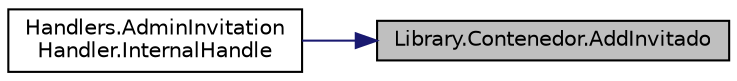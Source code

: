 digraph "Library.Contenedor.AddInvitado"
{
 // INTERACTIVE_SVG=YES
 // LATEX_PDF_SIZE
  edge [fontname="Helvetica",fontsize="10",labelfontname="Helvetica",labelfontsize="10"];
  node [fontname="Helvetica",fontsize="10",shape=record];
  rankdir="RL";
  Node1 [label="Library.Contenedor.AddInvitado",height=0.2,width=0.4,color="black", fillcolor="grey75", style="filled", fontcolor="black",tooltip="Agrega a un usuario a la lista de invitados."];
  Node1 -> Node2 [dir="back",color="midnightblue",fontsize="10",style="solid",fontname="Helvetica"];
  Node2 [label="Handlers.AdminInvitation\lHandler.InternalHandle",height=0.2,width=0.4,color="black", fillcolor="white", style="filled",URL="$classHandlers_1_1AdminInvitationHandler.html#a4bada414274561a9e9bf9971a39f11c6",tooltip="Procesa el comando \"/Invitar\", Si es ejecutado por un Administrador entonces se procede a invitar al ..."];
}
